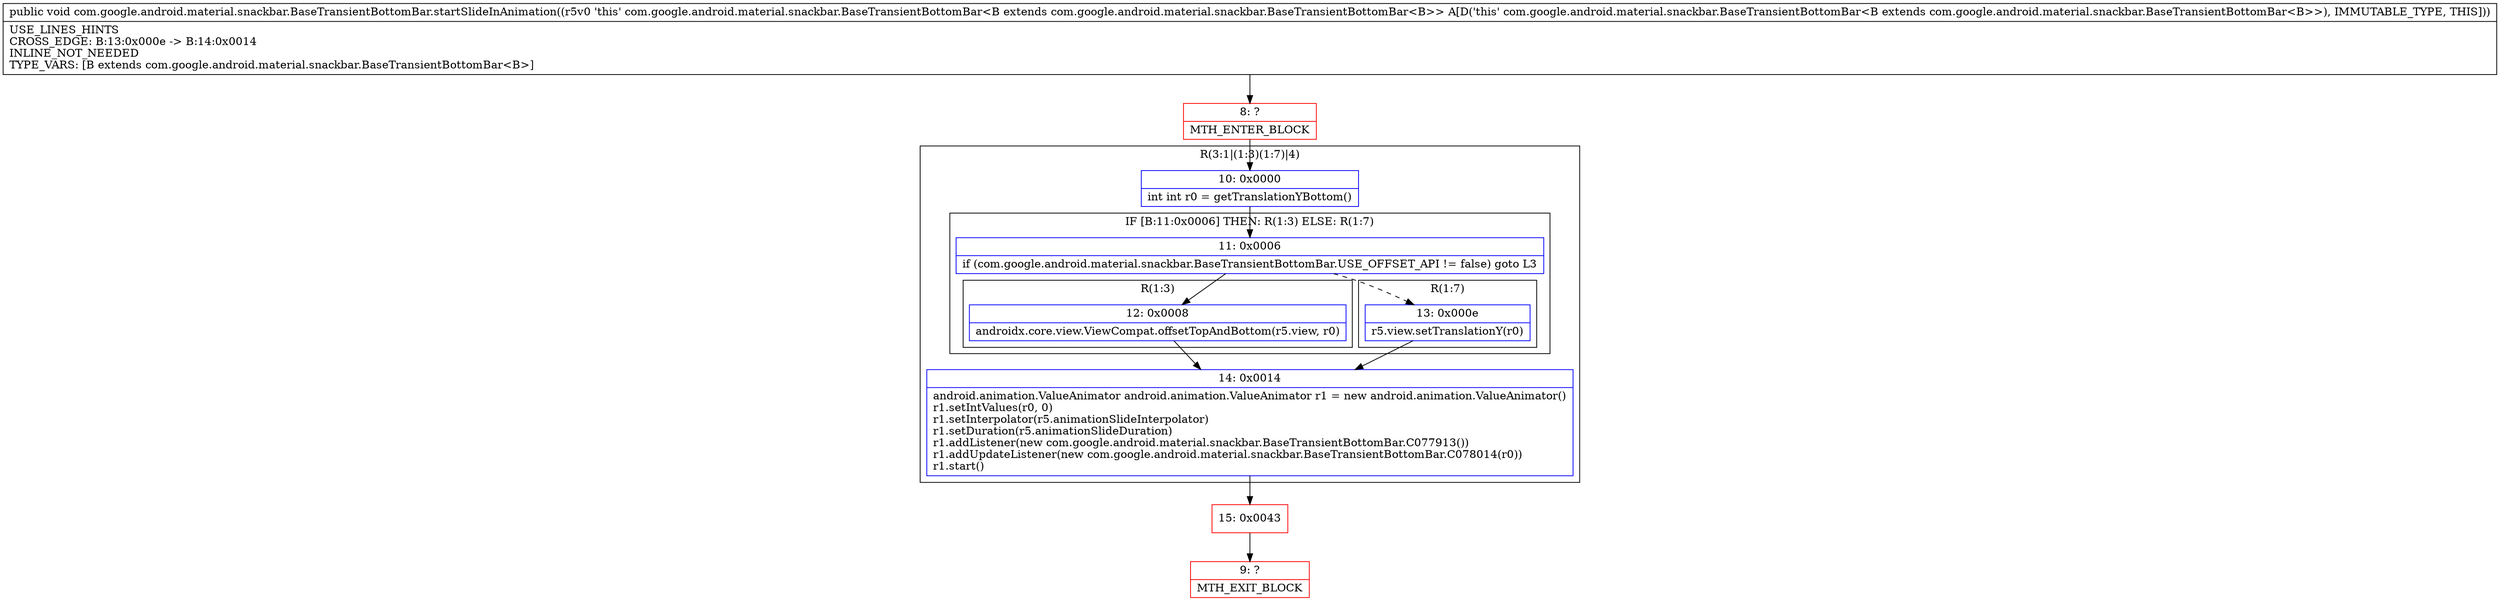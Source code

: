 digraph "CFG forcom.google.android.material.snackbar.BaseTransientBottomBar.startSlideInAnimation()V" {
subgraph cluster_Region_50292806 {
label = "R(3:1|(1:3)(1:7)|4)";
node [shape=record,color=blue];
Node_10 [shape=record,label="{10\:\ 0x0000|int int r0 = getTranslationYBottom()\l}"];
subgraph cluster_IfRegion_103375644 {
label = "IF [B:11:0x0006] THEN: R(1:3) ELSE: R(1:7)";
node [shape=record,color=blue];
Node_11 [shape=record,label="{11\:\ 0x0006|if (com.google.android.material.snackbar.BaseTransientBottomBar.USE_OFFSET_API != false) goto L3\l}"];
subgraph cluster_Region_53219226 {
label = "R(1:3)";
node [shape=record,color=blue];
Node_12 [shape=record,label="{12\:\ 0x0008|androidx.core.view.ViewCompat.offsetTopAndBottom(r5.view, r0)\l}"];
}
subgraph cluster_Region_916716251 {
label = "R(1:7)";
node [shape=record,color=blue];
Node_13 [shape=record,label="{13\:\ 0x000e|r5.view.setTranslationY(r0)\l}"];
}
}
Node_14 [shape=record,label="{14\:\ 0x0014|android.animation.ValueAnimator android.animation.ValueAnimator r1 = new android.animation.ValueAnimator()\lr1.setIntValues(r0, 0)\lr1.setInterpolator(r5.animationSlideInterpolator)\lr1.setDuration(r5.animationSlideDuration)\lr1.addListener(new com.google.android.material.snackbar.BaseTransientBottomBar.C077913())\lr1.addUpdateListener(new com.google.android.material.snackbar.BaseTransientBottomBar.C078014(r0))\lr1.start()\l}"];
}
Node_8 [shape=record,color=red,label="{8\:\ ?|MTH_ENTER_BLOCK\l}"];
Node_15 [shape=record,color=red,label="{15\:\ 0x0043}"];
Node_9 [shape=record,color=red,label="{9\:\ ?|MTH_EXIT_BLOCK\l}"];
MethodNode[shape=record,label="{public void com.google.android.material.snackbar.BaseTransientBottomBar.startSlideInAnimation((r5v0 'this' com.google.android.material.snackbar.BaseTransientBottomBar\<B extends com.google.android.material.snackbar.BaseTransientBottomBar\<B\>\> A[D('this' com.google.android.material.snackbar.BaseTransientBottomBar\<B extends com.google.android.material.snackbar.BaseTransientBottomBar\<B\>\>), IMMUTABLE_TYPE, THIS]))  | USE_LINES_HINTS\lCROSS_EDGE: B:13:0x000e \-\> B:14:0x0014\lINLINE_NOT_NEEDED\lTYPE_VARS: [B extends com.google.android.material.snackbar.BaseTransientBottomBar\<B\>]\l}"];
MethodNode -> Node_8;Node_10 -> Node_11;
Node_11 -> Node_12;
Node_11 -> Node_13[style=dashed];
Node_12 -> Node_14;
Node_13 -> Node_14;
Node_14 -> Node_15;
Node_8 -> Node_10;
Node_15 -> Node_9;
}

